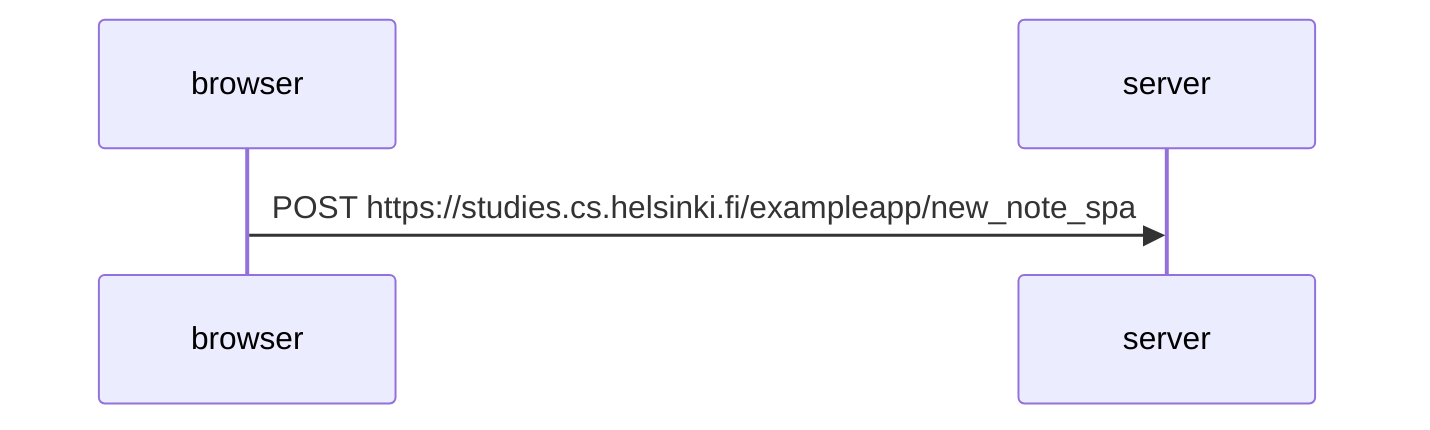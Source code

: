 sequenceDiagram
    browser->>server: POST https://studies.cs.helsinki.fi/exampleapp/new_note_spa
    activate server